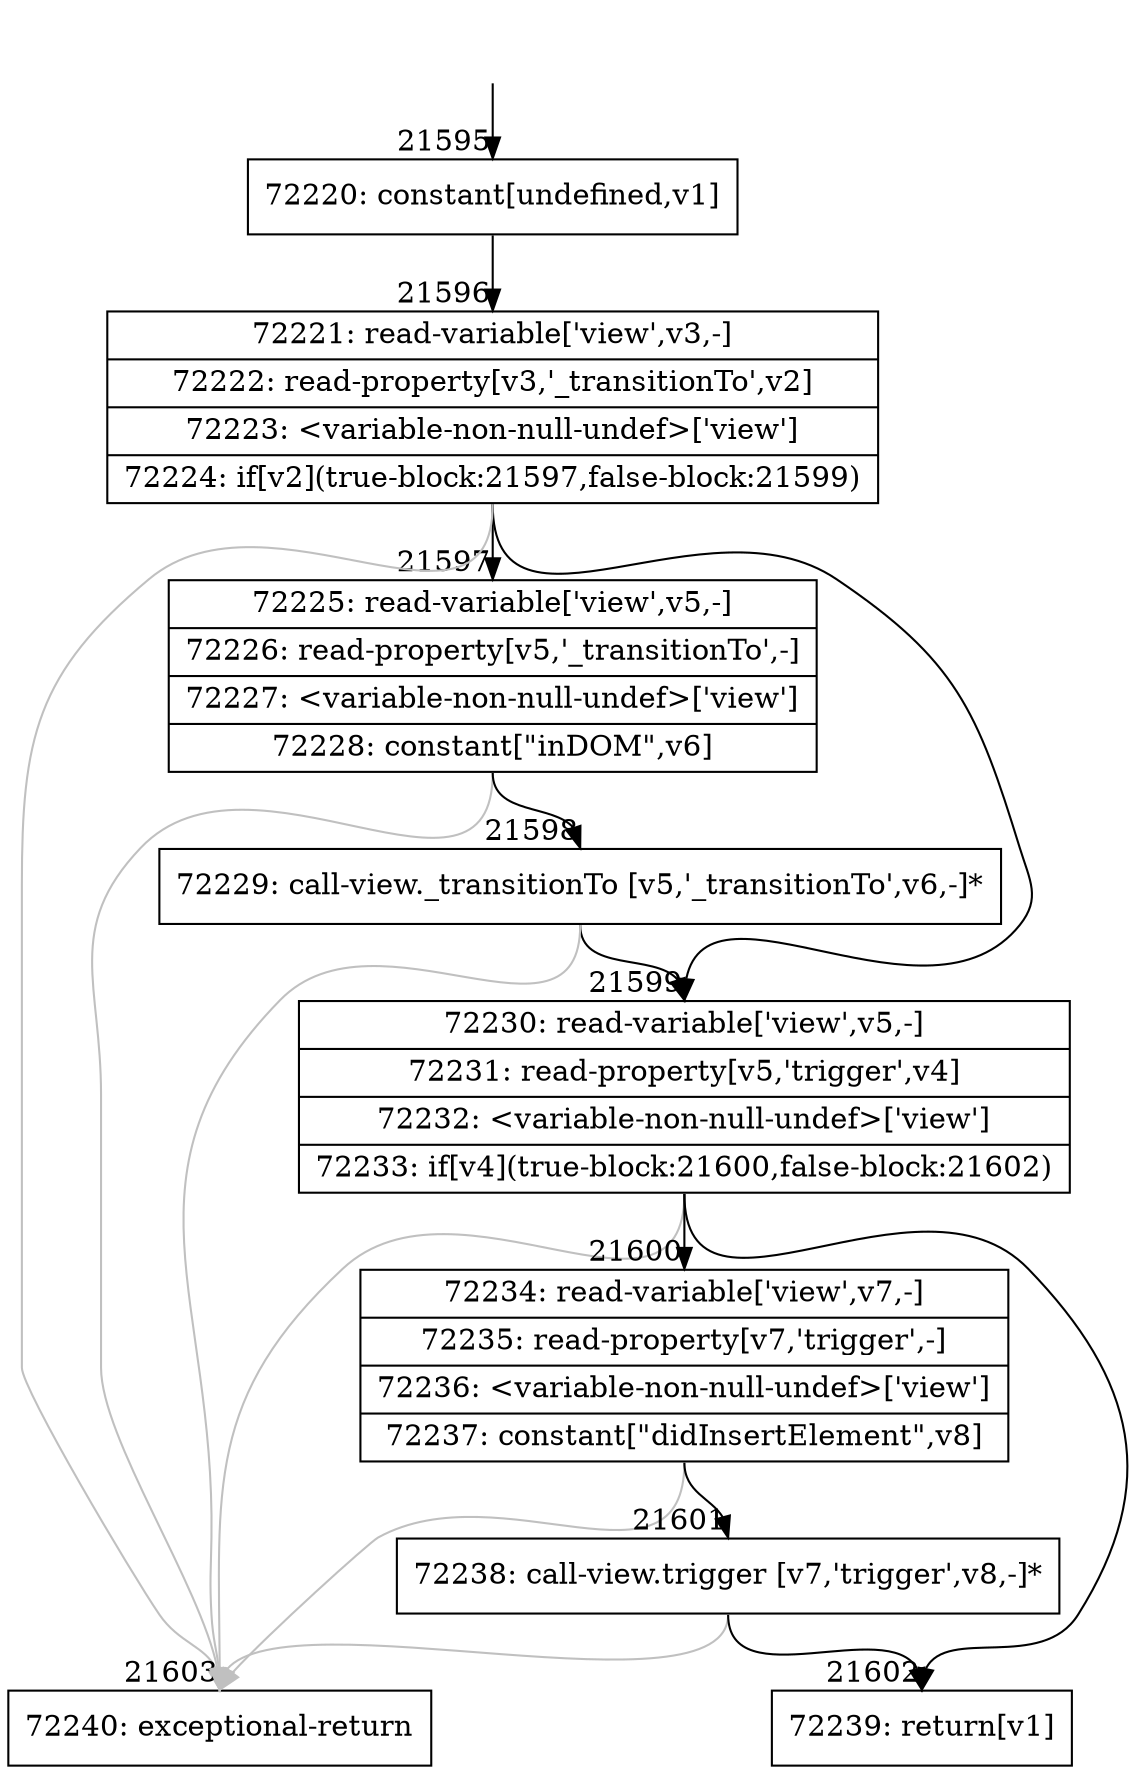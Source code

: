 digraph {
rankdir="TD"
BB_entry1887[shape=none,label=""];
BB_entry1887 -> BB21595 [tailport=s, headport=n, headlabel="    21595"]
BB21595 [shape=record label="{72220: constant[undefined,v1]}" ] 
BB21595 -> BB21596 [tailport=s, headport=n, headlabel="      21596"]
BB21596 [shape=record label="{72221: read-variable['view',v3,-]|72222: read-property[v3,'_transitionTo',v2]|72223: \<variable-non-null-undef\>['view']|72224: if[v2](true-block:21597,false-block:21599)}" ] 
BB21596 -> BB21597 [tailport=s, headport=n, headlabel="      21597"]
BB21596 -> BB21599 [tailport=s, headport=n, headlabel="      21599"]
BB21596 -> BB21603 [tailport=s, headport=n, color=gray, headlabel="      21603"]
BB21597 [shape=record label="{72225: read-variable['view',v5,-]|72226: read-property[v5,'_transitionTo',-]|72227: \<variable-non-null-undef\>['view']|72228: constant[\"inDOM\",v6]}" ] 
BB21597 -> BB21598 [tailport=s, headport=n, headlabel="      21598"]
BB21597 -> BB21603 [tailport=s, headport=n, color=gray]
BB21598 [shape=record label="{72229: call-view._transitionTo [v5,'_transitionTo',v6,-]*}" ] 
BB21598 -> BB21599 [tailport=s, headport=n]
BB21598 -> BB21603 [tailport=s, headport=n, color=gray]
BB21599 [shape=record label="{72230: read-variable['view',v5,-]|72231: read-property[v5,'trigger',v4]|72232: \<variable-non-null-undef\>['view']|72233: if[v4](true-block:21600,false-block:21602)}" ] 
BB21599 -> BB21600 [tailport=s, headport=n, headlabel="      21600"]
BB21599 -> BB21602 [tailport=s, headport=n, headlabel="      21602"]
BB21599 -> BB21603 [tailport=s, headport=n, color=gray]
BB21600 [shape=record label="{72234: read-variable['view',v7,-]|72235: read-property[v7,'trigger',-]|72236: \<variable-non-null-undef\>['view']|72237: constant[\"didInsertElement\",v8]}" ] 
BB21600 -> BB21601 [tailport=s, headport=n, headlabel="      21601"]
BB21600 -> BB21603 [tailport=s, headport=n, color=gray]
BB21601 [shape=record label="{72238: call-view.trigger [v7,'trigger',v8,-]*}" ] 
BB21601 -> BB21602 [tailport=s, headport=n]
BB21601 -> BB21603 [tailport=s, headport=n, color=gray]
BB21602 [shape=record label="{72239: return[v1]}" ] 
BB21603 [shape=record label="{72240: exceptional-return}" ] 
//#$~ 40423
}
